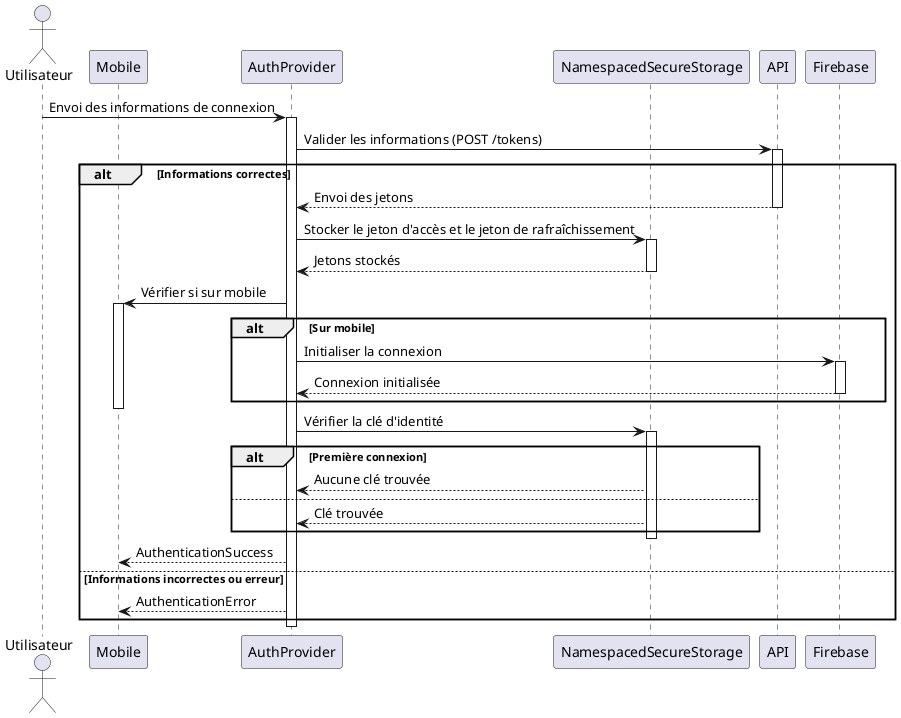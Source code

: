 @startuml authentication
actor Utilisateur
participant Mobile
participant AuthProvider
participant NamespacedSecureStorage
participant API
participant Firebase

Utilisateur -> AuthProvider: Envoi des informations de connexion
activate AuthProvider

AuthProvider -> API: Valider les informations (POST /tokens)
activate API

alt Informations correctes
    API --> AuthProvider: Envoi des jetons
    deactivate API
    
    AuthProvider -> NamespacedSecureStorage: Stocker le jeton d'accès et le jeton de rafraîchissement
    activate NamespacedSecureStorage
    NamespacedSecureStorage --> AuthProvider: Jetons stockés
    deactivate NamespacedSecureStorage
    
    AuthProvider -> Mobile: Vérifier si sur mobile
    activate Mobile
    
    alt Sur mobile
        AuthProvider -> Firebase: Initialiser la connexion
        activate Firebase
        Firebase --> AuthProvider: Connexion initialisée
        deactivate Firebase
    end
    deactivate Mobile
    
    AuthProvider -> NamespacedSecureStorage: Vérifier la clé d'identité
    activate NamespacedSecureStorage
    
    alt Première connexion
        NamespacedSecureStorage --> AuthProvider: Aucune clé trouvée
    else
        NamespacedSecureStorage --> AuthProvider: Clé trouvée
    end
    deactivate NamespacedSecureStorage
    
    AuthProvider --> Mobile: AuthenticationSuccess
else Informations incorrectes ou erreur
    AuthProvider --> Mobile: AuthenticationError
end
deactivate AuthProvider
@enduml
